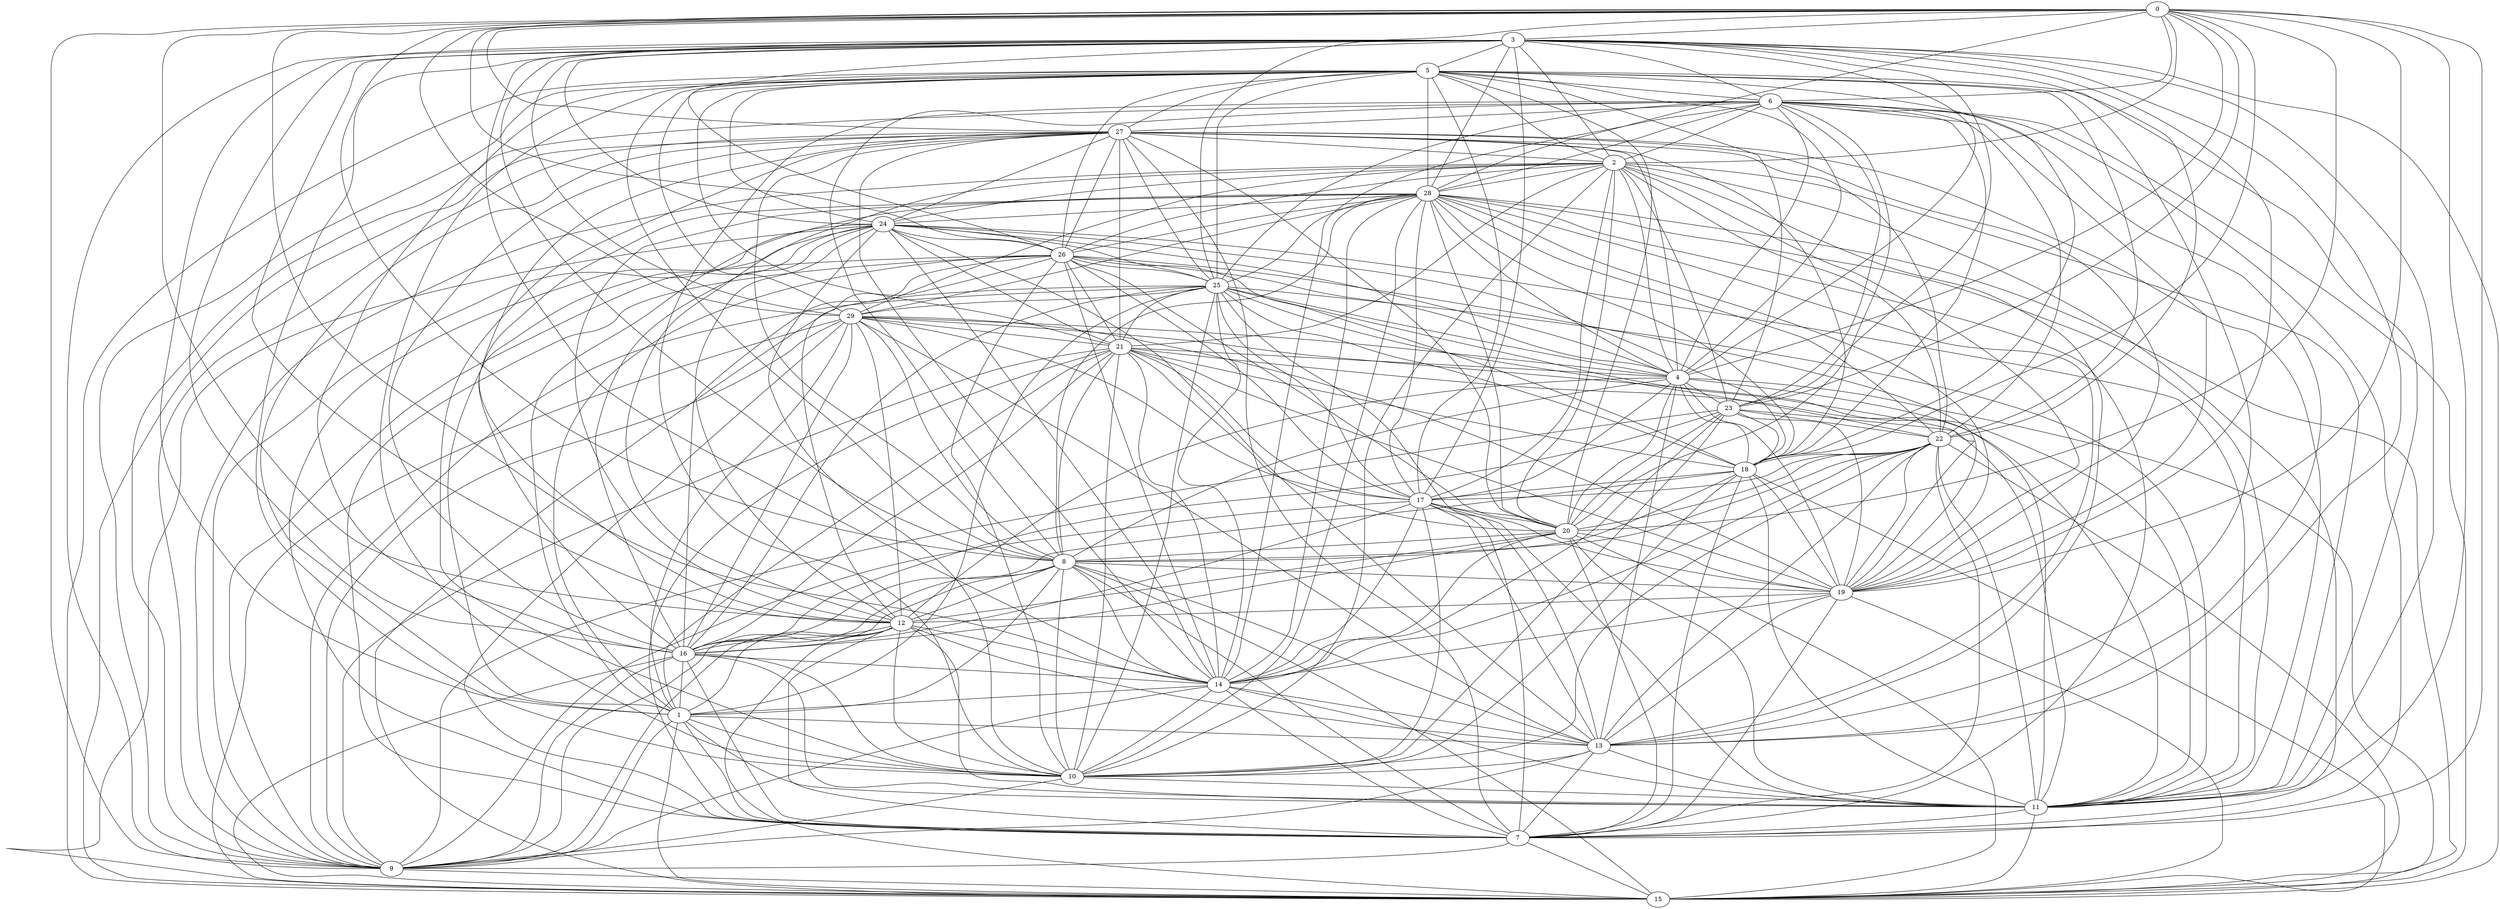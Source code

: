 graph G {
  0;
  1;
  2;
  3;
  4;
  5;
  6;
  7;
  8;
  9;
  10;
  11;
  12;
  13;
  14;
  15;
  16;
  17;
  18;
  19;
  20;
  21;
  22;
  23;
  24;
  25;
  26;
  27;
  28;
  29;
   0 -- 3;
   0 -- 6;
   0 -- 8;
   0 -- 9;
   0 -- 11;
   0 -- 12;
   0 -- 14;
   0 -- 18;
   0 -- 19;
   0 -- 20;
   0 -- 27;
   0 -- 28;
   0 -- 29;
   1 -- 3;
   1 -- 8;
   1 -- 10;
   1 -- 11;
   1 -- 12;
   1 -- 13;
   1 -- 15;
   1 -- 16;
   1 -- 21;
   1 -- 24;
   1 -- 25;
   1 -- 26;
   1 -- 27;
   1 -- 28;
   1 -- 29;
   2 -- 0;
   2 -- 3;
   2 -- 4;
   2 -- 5;
   2 -- 6;
   2 -- 7;
   2 -- 9;
   2 -- 10;
   2 -- 11;
   2 -- 12;
   2 -- 17;
   2 -- 19;
   2 -- 20;
   2 -- 21;
   2 -- 22;
   2 -- 24;
   2 -- 26;
   2 -- 28;
   3 -- 5;
   3 -- 8;
   3 -- 10;
   3 -- 13;
   3 -- 14;
   3 -- 15;
   3 -- 22;
   3 -- 23;
   3 -- 26;
   3 -- 28;
   4 -- 0;
   4 -- 3;
   4 -- 5;
   4 -- 6;
   4 -- 11;
   4 -- 15;
   4 -- 17;
   4 -- 18;
   4 -- 19;
   4 -- 20;
   4 -- 23;
   4 -- 24;
   4 -- 25;
   4 -- 28;
   5 -- 6;
   5 -- 8;
   5 -- 11;
   5 -- 13;
   5 -- 15;
   5 -- 17;
   5 -- 18;
   5 -- 20;
   5 -- 21;
   5 -- 22;
   5 -- 23;
   5 -- 25;
   5 -- 26;
   5 -- 28;
   5 -- 29;
   6 -- 3;
   6 -- 7;
   6 -- 8;
   6 -- 9;
   6 -- 10;
   6 -- 14;
   6 -- 15;
   6 -- 19;
   6 -- 20;
   6 -- 25;
   6 -- 27;
   7 -- 0;
   7 -- 1;
   7 -- 8;
   7 -- 9;
   7 -- 13;
   7 -- 15;
   7 -- 16;
   7 -- 17;
   7 -- 18;
   7 -- 19;
   7 -- 20;
   7 -- 21;
   7 -- 22;
   7 -- 24;
   7 -- 26;
   7 -- 27;
   8 -- 4;
   8 -- 9;
   8 -- 10;
   8 -- 12;
   8 -- 15;
   8 -- 16;
   8 -- 19;
   8 -- 27;
   8 -- 28;
   8 -- 29;
   9 -- 1;
   9 -- 3;
   9 -- 5;
   9 -- 10;
   9 -- 12;
   9 -- 13;
   9 -- 14;
   9 -- 15;
   9 -- 16;
   9 -- 17;
   9 -- 21;
   9 -- 23;
   9 -- 25;
   9 -- 26;
   10 -- 5;
   10 -- 11;
   10 -- 12;
   10 -- 16;
   10 -- 17;
   10 -- 18;
   10 -- 21;
   10 -- 22;
   10 -- 25;
   10 -- 27;
   11 -- 3;
   11 -- 7;
   11 -- 12;
   11 -- 13;
   11 -- 14;
   11 -- 15;
   11 -- 16;
   11 -- 17;
   11 -- 21;
   11 -- 23;
   11 -- 25;
   11 -- 28;
   11 -- 29;
   12 -- 3;
   12 -- 4;
   12 -- 7;
   12 -- 16;
   12 -- 27;
   12 -- 28;
   12 -- 29;
   13 -- 2;
   13 -- 4;
   13 -- 6;
   13 -- 8;
   13 -- 10;
   13 -- 12;
   13 -- 14;
   13 -- 19;
   13 -- 24;
   13 -- 25;
   13 -- 28;
   14 -- 1;
   14 -- 7;
   14 -- 8;
   14 -- 10;
   14 -- 12;
   14 -- 17;
   14 -- 19;
   14 -- 20;
   14 -- 21;
   14 -- 22;
   14 -- 23;
   14 -- 25;
   14 -- 26;
   14 -- 27;
   14 -- 28;
   15 -- 12;
   15 -- 16;
   15 -- 18;
   15 -- 19;
   15 -- 20;
   15 -- 22;
   15 -- 24;
   15 -- 25;
   15 -- 27;
   15 -- 29;
   16 -- 3;
   16 -- 5;
   16 -- 14;
   16 -- 17;
   16 -- 18;
   16 -- 20;
   16 -- 21;
   16 -- 24;
   16 -- 26;
   16 -- 27;
   16 -- 28;
   17 -- 3;
   17 -- 13;
   17 -- 19;
   17 -- 20;
   17 -- 21;
   17 -- 22;
   17 -- 26;
   17 -- 28;
   18 -- 6;
   18 -- 8;
   18 -- 11;
   18 -- 17;
   18 -- 21;
   18 -- 23;
   18 -- 24;
   18 -- 25;
   18 -- 28;
   19 -- 3;
   19 -- 12;
   19 -- 18;
   19 -- 20;
   19 -- 21;
   19 -- 22;
   19 -- 25;
   19 -- 26;
   19 -- 27;
   19 -- 29;
   20 -- 8;
   20 -- 11;
   20 -- 12;
   20 -- 21;
   20 -- 22;
   20 -- 26;
   20 -- 27;
   20 -- 28;
   21 -- 4;
   21 -- 8;
   21 -- 25;
   21 -- 26;
   21 -- 27;
   22 -- 6;
   22 -- 8;
   22 -- 11;
   22 -- 13;
   22 -- 18;
   22 -- 25;
   22 -- 27;
   22 -- 28;
   23 -- 0;
   23 -- 2;
   23 -- 6;
   23 -- 10;
   23 -- 16;
   23 -- 19;
   23 -- 20;
   23 -- 22;
   24 -- 3;
   24 -- 5;
   24 -- 9;
   24 -- 10;
   24 -- 11;
   24 -- 12;
   24 -- 14;
   24 -- 21;
   24 -- 25;
   24 -- 26;
   24 -- 27;
   25 -- 0;
   25 -- 16;
   25 -- 17;
   25 -- 27;
   25 -- 28;
   25 -- 29;
   26 -- 0;
   26 -- 4;
   26 -- 10;
   26 -- 12;
   26 -- 18;
   26 -- 25;
   26 -- 27;
   26 -- 28;
   27 -- 2;
   27 -- 4;
   27 -- 5;
   27 -- 9;
   27 -- 11;
   27 -- 18;
   28 -- 6;
   28 -- 7;
   28 -- 10;
   28 -- 15;
   28 -- 19;
   28 -- 24;
   29 -- 2;
   29 -- 3;
   29 -- 4;
   29 -- 7;
   29 -- 9;
   29 -- 13;
   29 -- 16;
   29 -- 17;
   29 -- 21;
   29 -- 28;
}
